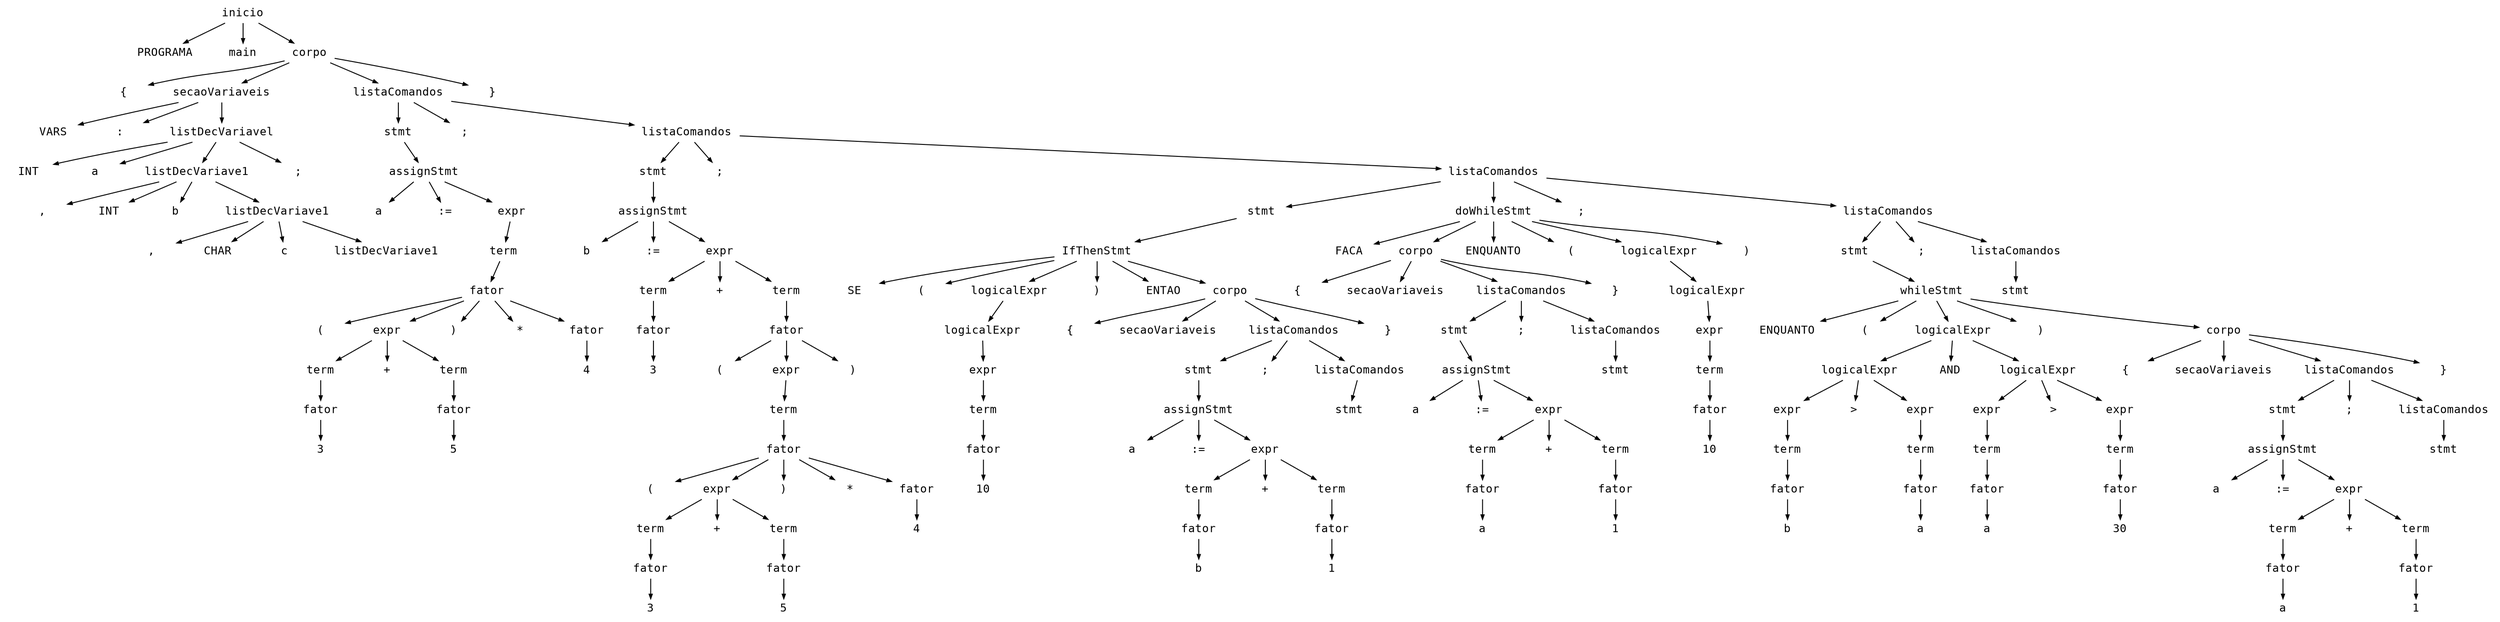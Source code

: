 digraph astgraph {
  node [shape=none, fontsize=12, fontname="Courier", height=.1];
  ranksep=.3;
  edge [arrowsize=.5]

  node1 [label="inicio"]
  node2 [label="PROGRAMA"]
  node1 -> node2
  node3 [label="main"]
  node1 -> node3
  node4 [label="corpo"]
  node1 -> node4
  node5 [label="{"]
  node4 -> node5
  node6 [label="secaoVariaveis"]
  node4 -> node6
  node7 [label="listaComandos"]
  node4 -> node7
  node8 [label="}"]
  node4 -> node8
  node9 [label="VARS"]
  node6 -> node9
  node10 [label=":"]
  node6 -> node10
  node11 [label="listDecVariavel"]
  node6 -> node11
  node12 [label="stmt"]
  node7 -> node12
  node13 [label=";"]
  node7 -> node13
  node14 [label="listaComandos"]
  node7 -> node14
  node15 [label="INT"]
  node11 -> node15
  node16 [label="a"]
  node11 -> node16
  node17 [label="listDecVariave1"]
  node11 -> node17
  node18 [label=";"]
  node11 -> node18
  node19 [label="assignStmt"]
  node12 -> node19
  node20 [label="stmt"]
  node14 -> node20
  node21 [label=";"]
  node14 -> node21
  node22 [label="listaComandos"]
  node14 -> node22
  node23 [label=","]
  node17 -> node23
  node24 [label="INT"]
  node17 -> node24
  node25 [label="b"]
  node17 -> node25
  node26 [label="listDecVariave1"]
  node17 -> node26
  node27 [label="a"]
  node19 -> node27
  node28 [label=":="]
  node19 -> node28
  node29 [label="expr"]
  node19 -> node29
  node30 [label="assignStmt"]
  node20 -> node30
  node31 [label="stmt"]
  node22 -> node31
  node32 [label="doWhileStmt"]
  node22 -> node32
  node33 [label=";"]
  node22 -> node33
  node34 [label="listaComandos"]
  node22 -> node34
  node35 [label=","]
  node26 -> node35
  node36 [label="CHAR"]
  node26 -> node36
  node37 [label="c"]
  node26 -> node37
  node38 [label="listDecVariave1"]
  node26 -> node38
  node39 [label="term"]
  node29 -> node39
  node40 [label="b"]
  node30 -> node40
  node41 [label=":="]
  node30 -> node41
  node42 [label="expr"]
  node30 -> node42
  node43 [label="IfThenStmt"]
  node31 -> node43
  node44 [label="FACA"]
  node32 -> node44
  node45 [label="corpo"]
  node32 -> node45
  node46 [label="ENQUANTO"]
  node32 -> node46
  node47 [label="("]
  node32 -> node47
  node48 [label="logicalExpr"]
  node32 -> node48
  node49 [label=")"]
  node32 -> node49
  node50 [label="stmt"]
  node34 -> node50
  node51 [label=";"]
  node34 -> node51
  node52 [label="listaComandos"]
  node34 -> node52
  node53 [label="fator"]
  node39 -> node53
  node54 [label="term"]
  node42 -> node54
  node55 [label="+"]
  node42 -> node55
  node56 [label="term"]
  node42 -> node56
  node57 [label="SE"]
  node43 -> node57
  node58 [label="("]
  node43 -> node58
  node59 [label="logicalExpr"]
  node43 -> node59
  node60 [label=")"]
  node43 -> node60
  node61 [label="ENTAO"]
  node43 -> node61
  node62 [label="corpo"]
  node43 -> node62
  node63 [label="{"]
  node45 -> node63
  node64 [label="secaoVariaveis"]
  node45 -> node64
  node65 [label="listaComandos"]
  node45 -> node65
  node66 [label="}"]
  node45 -> node66
  node67 [label="logicalExpr"]
  node48 -> node67
  node68 [label="whileStmt"]
  node50 -> node68
  node69 [label="stmt"]
  node52 -> node69
  node70 [label="("]
  node53 -> node70
  node71 [label="expr"]
  node53 -> node71
  node72 [label=")"]
  node53 -> node72
  node73 [label="*"]
  node53 -> node73
  node74 [label="fator"]
  node53 -> node74
  node75 [label="fator"]
  node54 -> node75
  node76 [label="fator"]
  node56 -> node76
  node77 [label="logicalExpr"]
  node59 -> node77
  node78 [label="{"]
  node62 -> node78
  node79 [label="secaoVariaveis"]
  node62 -> node79
  node80 [label="listaComandos"]
  node62 -> node80
  node81 [label="}"]
  node62 -> node81
  node82 [label="stmt"]
  node65 -> node82
  node83 [label=";"]
  node65 -> node83
  node84 [label="listaComandos"]
  node65 -> node84
  node85 [label="expr"]
  node67 -> node85
  node86 [label="ENQUANTO"]
  node68 -> node86
  node87 [label="("]
  node68 -> node87
  node88 [label="logicalExpr"]
  node68 -> node88
  node89 [label=")"]
  node68 -> node89
  node90 [label="corpo"]
  node68 -> node90
  node91 [label="term"]
  node71 -> node91
  node92 [label="+"]
  node71 -> node92
  node93 [label="term"]
  node71 -> node93
  node94 [label="4"]
  node74 -> node94
  node95 [label="3"]
  node75 -> node95
  node96 [label="("]
  node76 -> node96
  node97 [label="expr"]
  node76 -> node97
  node98 [label=")"]
  node76 -> node98
  node99 [label="expr"]
  node77 -> node99
  node100 [label="stmt"]
  node80 -> node100
  node101 [label=";"]
  node80 -> node101
  node102 [label="listaComandos"]
  node80 -> node102
  node103 [label="assignStmt"]
  node82 -> node103
  node104 [label="stmt"]
  node84 -> node104
  node105 [label="term"]
  node85 -> node105
  node106 [label="logicalExpr"]
  node88 -> node106
  node107 [label="AND"]
  node88 -> node107
  node108 [label="logicalExpr"]
  node88 -> node108
  node109 [label="{"]
  node90 -> node109
  node110 [label="secaoVariaveis"]
  node90 -> node110
  node111 [label="listaComandos"]
  node90 -> node111
  node112 [label="}"]
  node90 -> node112
  node113 [label="fator"]
  node91 -> node113
  node114 [label="fator"]
  node93 -> node114
  node115 [label="term"]
  node97 -> node115
  node116 [label="term"]
  node99 -> node116
  node117 [label="assignStmt"]
  node100 -> node117
  node118 [label="stmt"]
  node102 -> node118
  node119 [label="a"]
  node103 -> node119
  node120 [label=":="]
  node103 -> node120
  node121 [label="expr"]
  node103 -> node121
  node122 [label="fator"]
  node105 -> node122
  node123 [label="expr"]
  node106 -> node123
  node124 [label=">"]
  node106 -> node124
  node125 [label="expr"]
  node106 -> node125
  node126 [label="expr"]
  node108 -> node126
  node127 [label=">"]
  node108 -> node127
  node128 [label="expr"]
  node108 -> node128
  node129 [label="stmt"]
  node111 -> node129
  node130 [label=";"]
  node111 -> node130
  node131 [label="listaComandos"]
  node111 -> node131
  node132 [label="3"]
  node113 -> node132
  node133 [label="5"]
  node114 -> node133
  node134 [label="fator"]
  node115 -> node134
  node135 [label="fator"]
  node116 -> node135
  node136 [label="a"]
  node117 -> node136
  node137 [label=":="]
  node117 -> node137
  node138 [label="expr"]
  node117 -> node138
  node139 [label="term"]
  node121 -> node139
  node140 [label="+"]
  node121 -> node140
  node141 [label="term"]
  node121 -> node141
  node142 [label="10"]
  node122 -> node142
  node143 [label="term"]
  node123 -> node143
  node144 [label="term"]
  node125 -> node144
  node145 [label="term"]
  node126 -> node145
  node146 [label="term"]
  node128 -> node146
  node147 [label="assignStmt"]
  node129 -> node147
  node148 [label="stmt"]
  node131 -> node148
  node149 [label="("]
  node134 -> node149
  node150 [label="expr"]
  node134 -> node150
  node151 [label=")"]
  node134 -> node151
  node152 [label="*"]
  node134 -> node152
  node153 [label="fator"]
  node134 -> node153
  node154 [label="10"]
  node135 -> node154
  node155 [label="term"]
  node138 -> node155
  node156 [label="+"]
  node138 -> node156
  node157 [label="term"]
  node138 -> node157
  node158 [label="fator"]
  node139 -> node158
  node159 [label="fator"]
  node141 -> node159
  node160 [label="fator"]
  node143 -> node160
  node161 [label="fator"]
  node144 -> node161
  node162 [label="fator"]
  node145 -> node162
  node163 [label="fator"]
  node146 -> node163
  node164 [label="a"]
  node147 -> node164
  node165 [label=":="]
  node147 -> node165
  node166 [label="expr"]
  node147 -> node166
  node167 [label="term"]
  node150 -> node167
  node168 [label="+"]
  node150 -> node168
  node169 [label="term"]
  node150 -> node169
  node170 [label="4"]
  node153 -> node170
  node171 [label="fator"]
  node155 -> node171
  node172 [label="fator"]
  node157 -> node172
  node173 [label="a"]
  node158 -> node173
  node174 [label="1"]
  node159 -> node174
  node175 [label="b"]
  node160 -> node175
  node176 [label="a"]
  node161 -> node176
  node177 [label="a"]
  node162 -> node177
  node178 [label="30"]
  node163 -> node178
  node179 [label="term"]
  node166 -> node179
  node180 [label="+"]
  node166 -> node180
  node181 [label="term"]
  node166 -> node181
  node182 [label="fator"]
  node167 -> node182
  node183 [label="fator"]
  node169 -> node183
  node184 [label="b"]
  node171 -> node184
  node185 [label="1"]
  node172 -> node185
  node186 [label="fator"]
  node179 -> node186
  node187 [label="fator"]
  node181 -> node187
  node188 [label="3"]
  node182 -> node188
  node189 [label="5"]
  node183 -> node189
  node190 [label="a"]
  node186 -> node190
  node191 [label="1"]
  node187 -> node191
}
